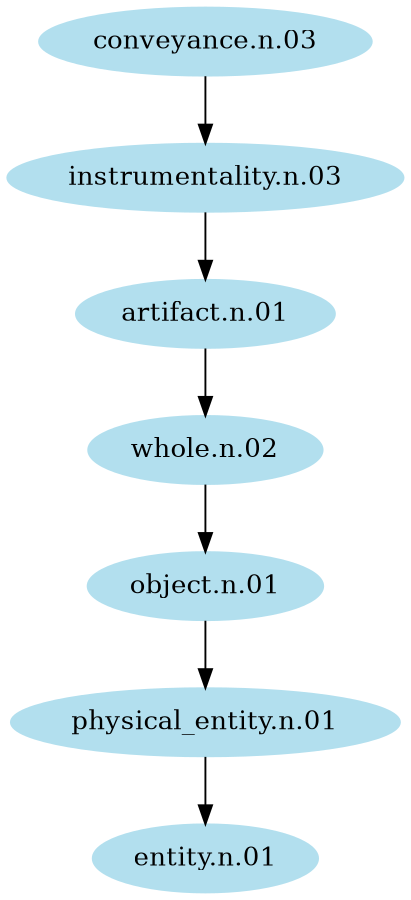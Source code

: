 digraph unix {
	node [color=lightblue2 style=filled]
	size="6,6"
	"conveyance.n.03" -> "instrumentality.n.03"
	"instrumentality.n.03" -> "artifact.n.01"
	"artifact.n.01" -> "whole.n.02"
	"whole.n.02" -> "object.n.01"
	"object.n.01" -> "physical_entity.n.01"
	"physical_entity.n.01" -> "entity.n.01"
}

